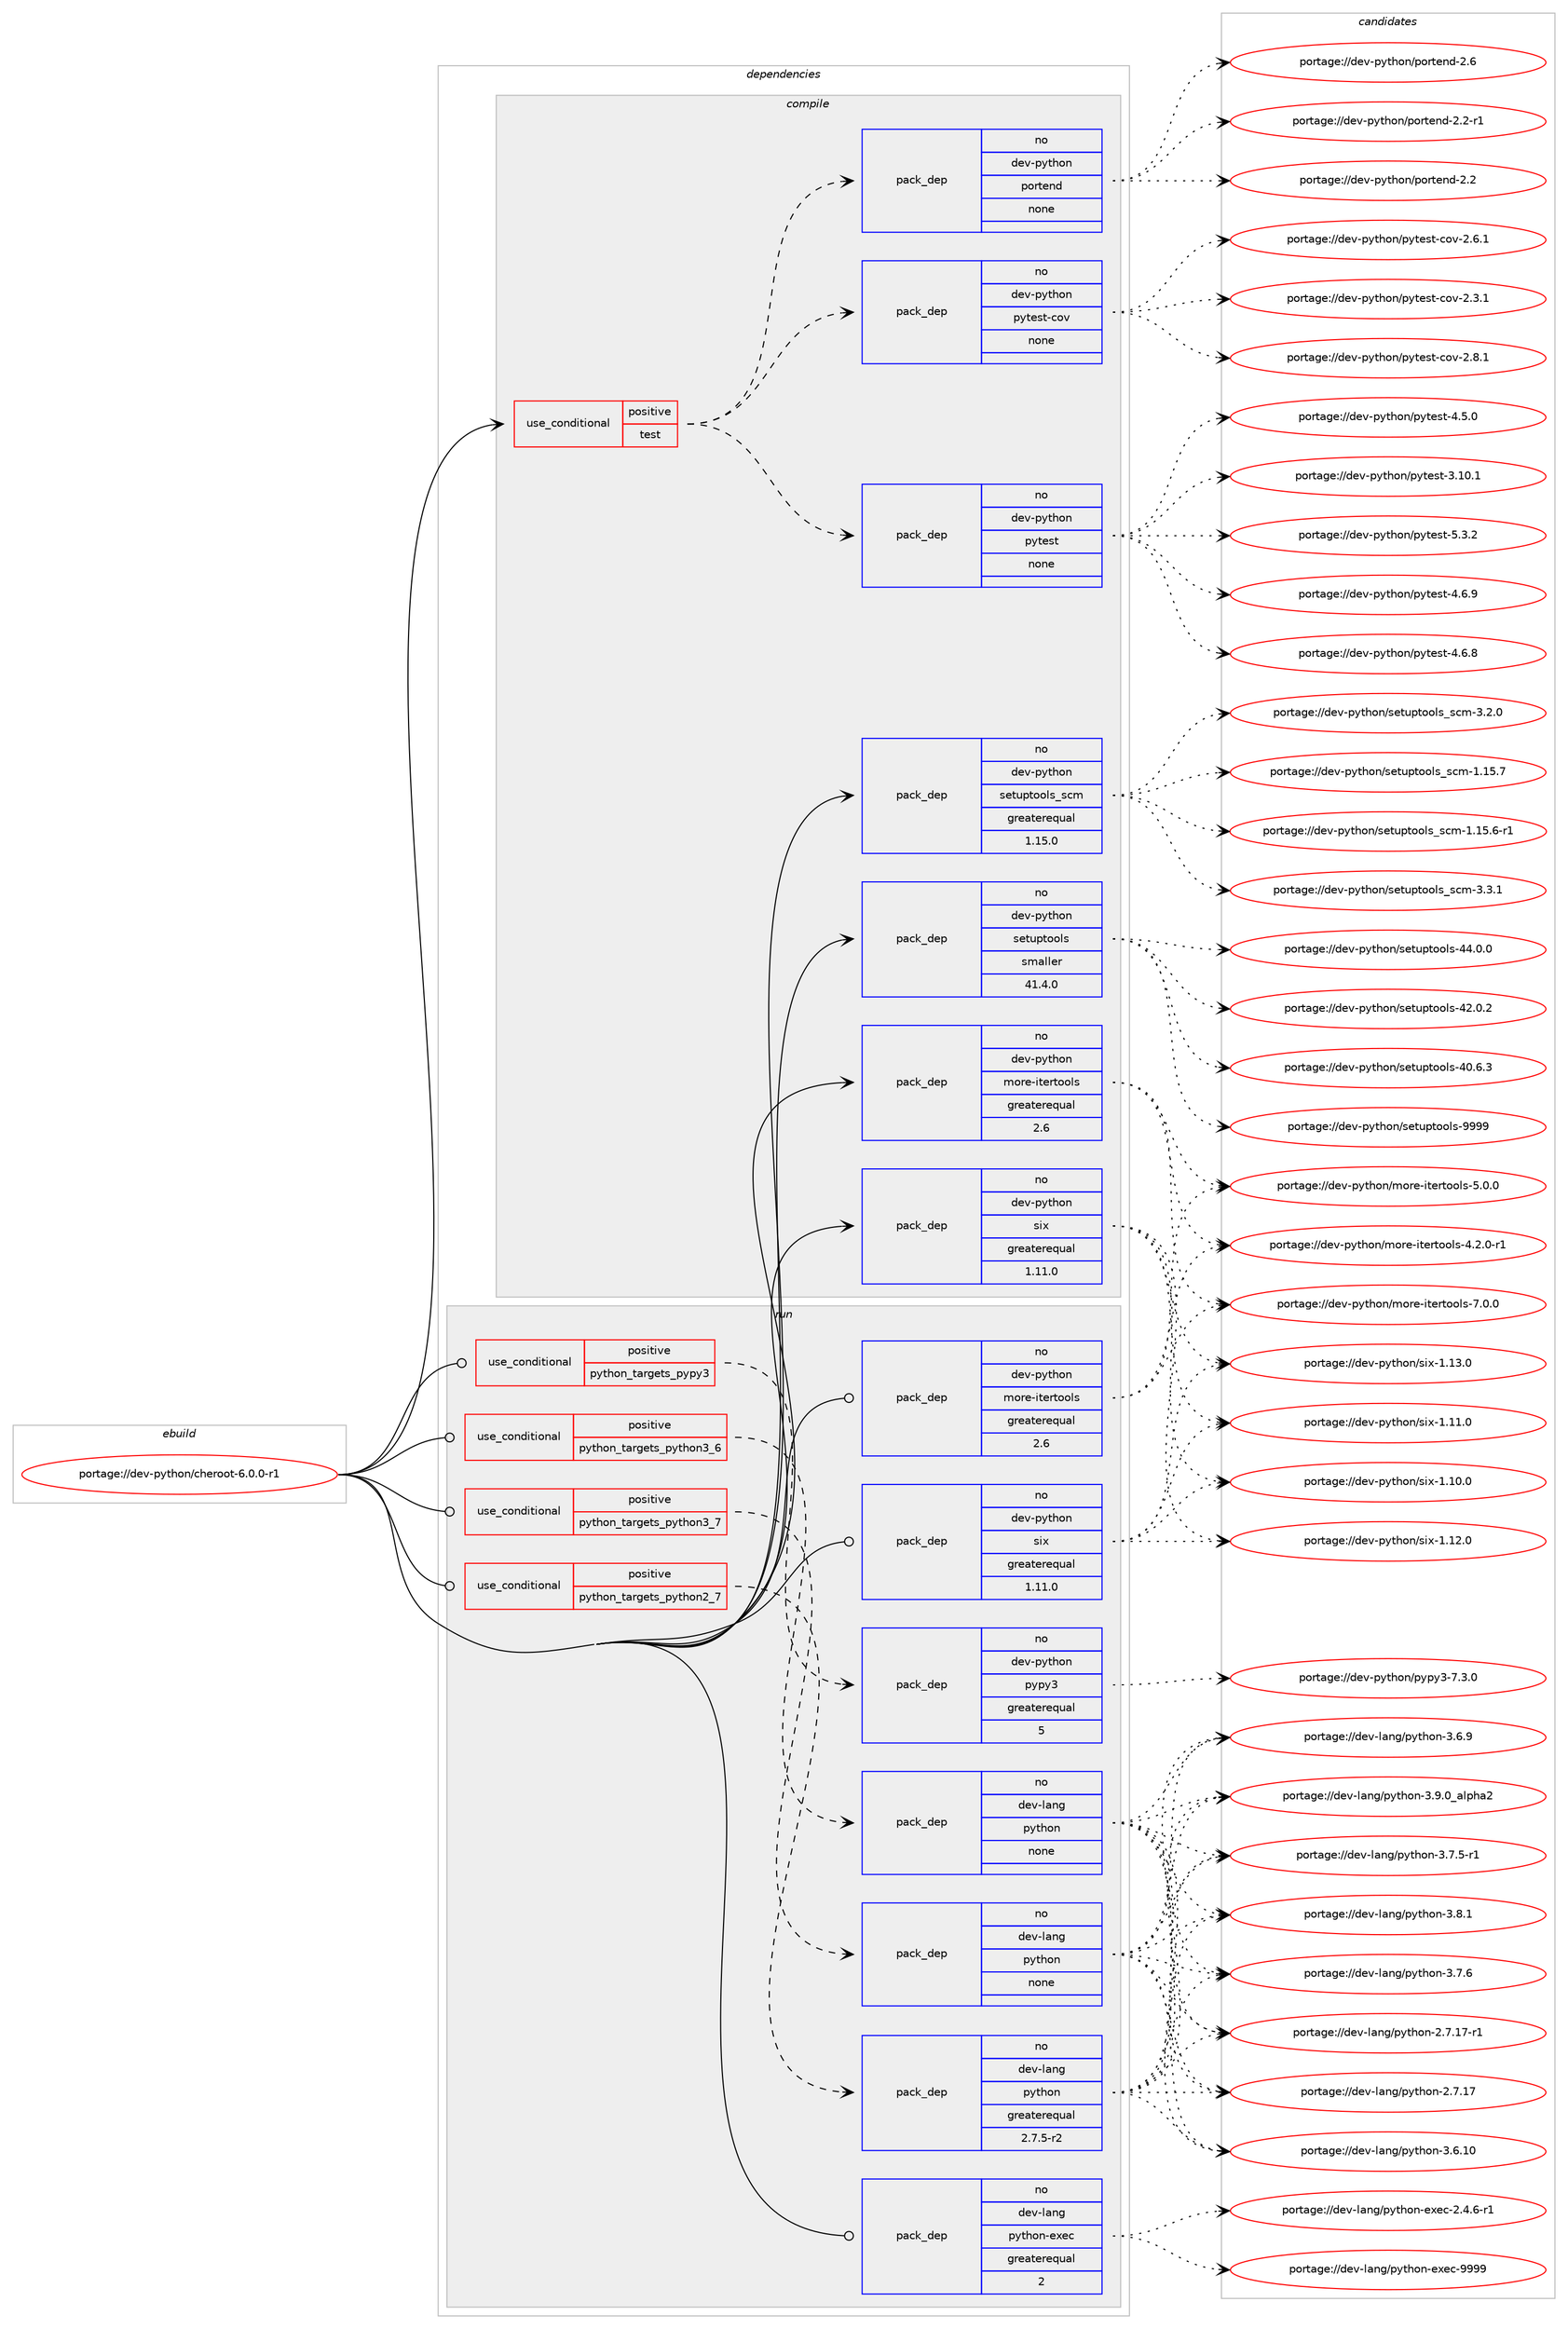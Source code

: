 digraph prolog {

# *************
# Graph options
# *************

newrank=true;
concentrate=true;
compound=true;
graph [rankdir=LR,fontname=Helvetica,fontsize=10,ranksep=1.5];#, ranksep=2.5, nodesep=0.2];
edge  [arrowhead=vee];
node  [fontname=Helvetica,fontsize=10];

# **********
# The ebuild
# **********

subgraph cluster_leftcol {
color=gray;
rank=same;
label=<<i>ebuild</i>>;
id [label="portage://dev-python/cheroot-6.0.0-r1", color=red, width=4, href="../dev-python/cheroot-6.0.0-r1.svg"];
}

# ****************
# The dependencies
# ****************

subgraph cluster_midcol {
color=gray;
label=<<i>dependencies</i>>;
subgraph cluster_compile {
fillcolor="#eeeeee";
style=filled;
label=<<i>compile</i>>;
subgraph cond117838 {
dependency467366 [label=<<TABLE BORDER="0" CELLBORDER="1" CELLSPACING="0" CELLPADDING="4"><TR><TD ROWSPAN="3" CELLPADDING="10">use_conditional</TD></TR><TR><TD>positive</TD></TR><TR><TD>test</TD></TR></TABLE>>, shape=none, color=red];
subgraph pack344521 {
dependency467367 [label=<<TABLE BORDER="0" CELLBORDER="1" CELLSPACING="0" CELLPADDING="4" WIDTH="220"><TR><TD ROWSPAN="6" CELLPADDING="30">pack_dep</TD></TR><TR><TD WIDTH="110">no</TD></TR><TR><TD>dev-python</TD></TR><TR><TD>portend</TD></TR><TR><TD>none</TD></TR><TR><TD></TD></TR></TABLE>>, shape=none, color=blue];
}
dependency467366:e -> dependency467367:w [weight=20,style="dashed",arrowhead="vee"];
subgraph pack344522 {
dependency467368 [label=<<TABLE BORDER="0" CELLBORDER="1" CELLSPACING="0" CELLPADDING="4" WIDTH="220"><TR><TD ROWSPAN="6" CELLPADDING="30">pack_dep</TD></TR><TR><TD WIDTH="110">no</TD></TR><TR><TD>dev-python</TD></TR><TR><TD>pytest</TD></TR><TR><TD>none</TD></TR><TR><TD></TD></TR></TABLE>>, shape=none, color=blue];
}
dependency467366:e -> dependency467368:w [weight=20,style="dashed",arrowhead="vee"];
subgraph pack344523 {
dependency467369 [label=<<TABLE BORDER="0" CELLBORDER="1" CELLSPACING="0" CELLPADDING="4" WIDTH="220"><TR><TD ROWSPAN="6" CELLPADDING="30">pack_dep</TD></TR><TR><TD WIDTH="110">no</TD></TR><TR><TD>dev-python</TD></TR><TR><TD>pytest-cov</TD></TR><TR><TD>none</TD></TR><TR><TD></TD></TR></TABLE>>, shape=none, color=blue];
}
dependency467366:e -> dependency467369:w [weight=20,style="dashed",arrowhead="vee"];
}
id:e -> dependency467366:w [weight=20,style="solid",arrowhead="vee"];
subgraph pack344524 {
dependency467370 [label=<<TABLE BORDER="0" CELLBORDER="1" CELLSPACING="0" CELLPADDING="4" WIDTH="220"><TR><TD ROWSPAN="6" CELLPADDING="30">pack_dep</TD></TR><TR><TD WIDTH="110">no</TD></TR><TR><TD>dev-python</TD></TR><TR><TD>more-itertools</TD></TR><TR><TD>greaterequal</TD></TR><TR><TD>2.6</TD></TR></TABLE>>, shape=none, color=blue];
}
id:e -> dependency467370:w [weight=20,style="solid",arrowhead="vee"];
subgraph pack344525 {
dependency467371 [label=<<TABLE BORDER="0" CELLBORDER="1" CELLSPACING="0" CELLPADDING="4" WIDTH="220"><TR><TD ROWSPAN="6" CELLPADDING="30">pack_dep</TD></TR><TR><TD WIDTH="110">no</TD></TR><TR><TD>dev-python</TD></TR><TR><TD>setuptools</TD></TR><TR><TD>smaller</TD></TR><TR><TD>41.4.0</TD></TR></TABLE>>, shape=none, color=blue];
}
id:e -> dependency467371:w [weight=20,style="solid",arrowhead="vee"];
subgraph pack344526 {
dependency467372 [label=<<TABLE BORDER="0" CELLBORDER="1" CELLSPACING="0" CELLPADDING="4" WIDTH="220"><TR><TD ROWSPAN="6" CELLPADDING="30">pack_dep</TD></TR><TR><TD WIDTH="110">no</TD></TR><TR><TD>dev-python</TD></TR><TR><TD>setuptools_scm</TD></TR><TR><TD>greaterequal</TD></TR><TR><TD>1.15.0</TD></TR></TABLE>>, shape=none, color=blue];
}
id:e -> dependency467372:w [weight=20,style="solid",arrowhead="vee"];
subgraph pack344527 {
dependency467373 [label=<<TABLE BORDER="0" CELLBORDER="1" CELLSPACING="0" CELLPADDING="4" WIDTH="220"><TR><TD ROWSPAN="6" CELLPADDING="30">pack_dep</TD></TR><TR><TD WIDTH="110">no</TD></TR><TR><TD>dev-python</TD></TR><TR><TD>six</TD></TR><TR><TD>greaterequal</TD></TR><TR><TD>1.11.0</TD></TR></TABLE>>, shape=none, color=blue];
}
id:e -> dependency467373:w [weight=20,style="solid",arrowhead="vee"];
}
subgraph cluster_compileandrun {
fillcolor="#eeeeee";
style=filled;
label=<<i>compile and run</i>>;
}
subgraph cluster_run {
fillcolor="#eeeeee";
style=filled;
label=<<i>run</i>>;
subgraph cond117839 {
dependency467374 [label=<<TABLE BORDER="0" CELLBORDER="1" CELLSPACING="0" CELLPADDING="4"><TR><TD ROWSPAN="3" CELLPADDING="10">use_conditional</TD></TR><TR><TD>positive</TD></TR><TR><TD>python_targets_pypy3</TD></TR></TABLE>>, shape=none, color=red];
subgraph pack344528 {
dependency467375 [label=<<TABLE BORDER="0" CELLBORDER="1" CELLSPACING="0" CELLPADDING="4" WIDTH="220"><TR><TD ROWSPAN="6" CELLPADDING="30">pack_dep</TD></TR><TR><TD WIDTH="110">no</TD></TR><TR><TD>dev-python</TD></TR><TR><TD>pypy3</TD></TR><TR><TD>greaterequal</TD></TR><TR><TD>5</TD></TR></TABLE>>, shape=none, color=blue];
}
dependency467374:e -> dependency467375:w [weight=20,style="dashed",arrowhead="vee"];
}
id:e -> dependency467374:w [weight=20,style="solid",arrowhead="odot"];
subgraph cond117840 {
dependency467376 [label=<<TABLE BORDER="0" CELLBORDER="1" CELLSPACING="0" CELLPADDING="4"><TR><TD ROWSPAN="3" CELLPADDING="10">use_conditional</TD></TR><TR><TD>positive</TD></TR><TR><TD>python_targets_python2_7</TD></TR></TABLE>>, shape=none, color=red];
subgraph pack344529 {
dependency467377 [label=<<TABLE BORDER="0" CELLBORDER="1" CELLSPACING="0" CELLPADDING="4" WIDTH="220"><TR><TD ROWSPAN="6" CELLPADDING="30">pack_dep</TD></TR><TR><TD WIDTH="110">no</TD></TR><TR><TD>dev-lang</TD></TR><TR><TD>python</TD></TR><TR><TD>greaterequal</TD></TR><TR><TD>2.7.5-r2</TD></TR></TABLE>>, shape=none, color=blue];
}
dependency467376:e -> dependency467377:w [weight=20,style="dashed",arrowhead="vee"];
}
id:e -> dependency467376:w [weight=20,style="solid",arrowhead="odot"];
subgraph cond117841 {
dependency467378 [label=<<TABLE BORDER="0" CELLBORDER="1" CELLSPACING="0" CELLPADDING="4"><TR><TD ROWSPAN="3" CELLPADDING="10">use_conditional</TD></TR><TR><TD>positive</TD></TR><TR><TD>python_targets_python3_6</TD></TR></TABLE>>, shape=none, color=red];
subgraph pack344530 {
dependency467379 [label=<<TABLE BORDER="0" CELLBORDER="1" CELLSPACING="0" CELLPADDING="4" WIDTH="220"><TR><TD ROWSPAN="6" CELLPADDING="30">pack_dep</TD></TR><TR><TD WIDTH="110">no</TD></TR><TR><TD>dev-lang</TD></TR><TR><TD>python</TD></TR><TR><TD>none</TD></TR><TR><TD></TD></TR></TABLE>>, shape=none, color=blue];
}
dependency467378:e -> dependency467379:w [weight=20,style="dashed",arrowhead="vee"];
}
id:e -> dependency467378:w [weight=20,style="solid",arrowhead="odot"];
subgraph cond117842 {
dependency467380 [label=<<TABLE BORDER="0" CELLBORDER="1" CELLSPACING="0" CELLPADDING="4"><TR><TD ROWSPAN="3" CELLPADDING="10">use_conditional</TD></TR><TR><TD>positive</TD></TR><TR><TD>python_targets_python3_7</TD></TR></TABLE>>, shape=none, color=red];
subgraph pack344531 {
dependency467381 [label=<<TABLE BORDER="0" CELLBORDER="1" CELLSPACING="0" CELLPADDING="4" WIDTH="220"><TR><TD ROWSPAN="6" CELLPADDING="30">pack_dep</TD></TR><TR><TD WIDTH="110">no</TD></TR><TR><TD>dev-lang</TD></TR><TR><TD>python</TD></TR><TR><TD>none</TD></TR><TR><TD></TD></TR></TABLE>>, shape=none, color=blue];
}
dependency467380:e -> dependency467381:w [weight=20,style="dashed",arrowhead="vee"];
}
id:e -> dependency467380:w [weight=20,style="solid",arrowhead="odot"];
subgraph pack344532 {
dependency467382 [label=<<TABLE BORDER="0" CELLBORDER="1" CELLSPACING="0" CELLPADDING="4" WIDTH="220"><TR><TD ROWSPAN="6" CELLPADDING="30">pack_dep</TD></TR><TR><TD WIDTH="110">no</TD></TR><TR><TD>dev-lang</TD></TR><TR><TD>python-exec</TD></TR><TR><TD>greaterequal</TD></TR><TR><TD>2</TD></TR></TABLE>>, shape=none, color=blue];
}
id:e -> dependency467382:w [weight=20,style="solid",arrowhead="odot"];
subgraph pack344533 {
dependency467383 [label=<<TABLE BORDER="0" CELLBORDER="1" CELLSPACING="0" CELLPADDING="4" WIDTH="220"><TR><TD ROWSPAN="6" CELLPADDING="30">pack_dep</TD></TR><TR><TD WIDTH="110">no</TD></TR><TR><TD>dev-python</TD></TR><TR><TD>more-itertools</TD></TR><TR><TD>greaterequal</TD></TR><TR><TD>2.6</TD></TR></TABLE>>, shape=none, color=blue];
}
id:e -> dependency467383:w [weight=20,style="solid",arrowhead="odot"];
subgraph pack344534 {
dependency467384 [label=<<TABLE BORDER="0" CELLBORDER="1" CELLSPACING="0" CELLPADDING="4" WIDTH="220"><TR><TD ROWSPAN="6" CELLPADDING="30">pack_dep</TD></TR><TR><TD WIDTH="110">no</TD></TR><TR><TD>dev-python</TD></TR><TR><TD>six</TD></TR><TR><TD>greaterequal</TD></TR><TR><TD>1.11.0</TD></TR></TABLE>>, shape=none, color=blue];
}
id:e -> dependency467384:w [weight=20,style="solid",arrowhead="odot"];
}
}

# **************
# The candidates
# **************

subgraph cluster_choices {
rank=same;
color=gray;
label=<<i>candidates</i>>;

subgraph choice344521 {
color=black;
nodesep=1;
choice100101118451121211161041111104711211111411610111010045504654 [label="portage://dev-python/portend-2.6", color=red, width=4,href="../dev-python/portend-2.6.svg"];
choice1001011184511212111610411111047112111114116101110100455046504511449 [label="portage://dev-python/portend-2.2-r1", color=red, width=4,href="../dev-python/portend-2.2-r1.svg"];
choice100101118451121211161041111104711211111411610111010045504650 [label="portage://dev-python/portend-2.2", color=red, width=4,href="../dev-python/portend-2.2.svg"];
dependency467367:e -> choice100101118451121211161041111104711211111411610111010045504654:w [style=dotted,weight="100"];
dependency467367:e -> choice1001011184511212111610411111047112111114116101110100455046504511449:w [style=dotted,weight="100"];
dependency467367:e -> choice100101118451121211161041111104711211111411610111010045504650:w [style=dotted,weight="100"];
}
subgraph choice344522 {
color=black;
nodesep=1;
choice1001011184511212111610411111047112121116101115116455346514650 [label="portage://dev-python/pytest-5.3.2", color=red, width=4,href="../dev-python/pytest-5.3.2.svg"];
choice1001011184511212111610411111047112121116101115116455246544657 [label="portage://dev-python/pytest-4.6.9", color=red, width=4,href="../dev-python/pytest-4.6.9.svg"];
choice1001011184511212111610411111047112121116101115116455246544656 [label="portage://dev-python/pytest-4.6.8", color=red, width=4,href="../dev-python/pytest-4.6.8.svg"];
choice1001011184511212111610411111047112121116101115116455246534648 [label="portage://dev-python/pytest-4.5.0", color=red, width=4,href="../dev-python/pytest-4.5.0.svg"];
choice100101118451121211161041111104711212111610111511645514649484649 [label="portage://dev-python/pytest-3.10.1", color=red, width=4,href="../dev-python/pytest-3.10.1.svg"];
dependency467368:e -> choice1001011184511212111610411111047112121116101115116455346514650:w [style=dotted,weight="100"];
dependency467368:e -> choice1001011184511212111610411111047112121116101115116455246544657:w [style=dotted,weight="100"];
dependency467368:e -> choice1001011184511212111610411111047112121116101115116455246544656:w [style=dotted,weight="100"];
dependency467368:e -> choice1001011184511212111610411111047112121116101115116455246534648:w [style=dotted,weight="100"];
dependency467368:e -> choice100101118451121211161041111104711212111610111511645514649484649:w [style=dotted,weight="100"];
}
subgraph choice344523 {
color=black;
nodesep=1;
choice10010111845112121116104111110471121211161011151164599111118455046564649 [label="portage://dev-python/pytest-cov-2.8.1", color=red, width=4,href="../dev-python/pytest-cov-2.8.1.svg"];
choice10010111845112121116104111110471121211161011151164599111118455046544649 [label="portage://dev-python/pytest-cov-2.6.1", color=red, width=4,href="../dev-python/pytest-cov-2.6.1.svg"];
choice10010111845112121116104111110471121211161011151164599111118455046514649 [label="portage://dev-python/pytest-cov-2.3.1", color=red, width=4,href="../dev-python/pytest-cov-2.3.1.svg"];
dependency467369:e -> choice10010111845112121116104111110471121211161011151164599111118455046564649:w [style=dotted,weight="100"];
dependency467369:e -> choice10010111845112121116104111110471121211161011151164599111118455046544649:w [style=dotted,weight="100"];
dependency467369:e -> choice10010111845112121116104111110471121211161011151164599111118455046514649:w [style=dotted,weight="100"];
}
subgraph choice344524 {
color=black;
nodesep=1;
choice100101118451121211161041111104710911111410145105116101114116111111108115455546484648 [label="portage://dev-python/more-itertools-7.0.0", color=red, width=4,href="../dev-python/more-itertools-7.0.0.svg"];
choice100101118451121211161041111104710911111410145105116101114116111111108115455346484648 [label="portage://dev-python/more-itertools-5.0.0", color=red, width=4,href="../dev-python/more-itertools-5.0.0.svg"];
choice1001011184511212111610411111047109111114101451051161011141161111111081154552465046484511449 [label="portage://dev-python/more-itertools-4.2.0-r1", color=red, width=4,href="../dev-python/more-itertools-4.2.0-r1.svg"];
dependency467370:e -> choice100101118451121211161041111104710911111410145105116101114116111111108115455546484648:w [style=dotted,weight="100"];
dependency467370:e -> choice100101118451121211161041111104710911111410145105116101114116111111108115455346484648:w [style=dotted,weight="100"];
dependency467370:e -> choice1001011184511212111610411111047109111114101451051161011141161111111081154552465046484511449:w [style=dotted,weight="100"];
}
subgraph choice344525 {
color=black;
nodesep=1;
choice10010111845112121116104111110471151011161171121161111111081154557575757 [label="portage://dev-python/setuptools-9999", color=red, width=4,href="../dev-python/setuptools-9999.svg"];
choice100101118451121211161041111104711510111611711211611111110811545525246484648 [label="portage://dev-python/setuptools-44.0.0", color=red, width=4,href="../dev-python/setuptools-44.0.0.svg"];
choice100101118451121211161041111104711510111611711211611111110811545525046484650 [label="portage://dev-python/setuptools-42.0.2", color=red, width=4,href="../dev-python/setuptools-42.0.2.svg"];
choice100101118451121211161041111104711510111611711211611111110811545524846544651 [label="portage://dev-python/setuptools-40.6.3", color=red, width=4,href="../dev-python/setuptools-40.6.3.svg"];
dependency467371:e -> choice10010111845112121116104111110471151011161171121161111111081154557575757:w [style=dotted,weight="100"];
dependency467371:e -> choice100101118451121211161041111104711510111611711211611111110811545525246484648:w [style=dotted,weight="100"];
dependency467371:e -> choice100101118451121211161041111104711510111611711211611111110811545525046484650:w [style=dotted,weight="100"];
dependency467371:e -> choice100101118451121211161041111104711510111611711211611111110811545524846544651:w [style=dotted,weight="100"];
}
subgraph choice344526 {
color=black;
nodesep=1;
choice10010111845112121116104111110471151011161171121161111111081159511599109455146514649 [label="portage://dev-python/setuptools_scm-3.3.1", color=red, width=4,href="../dev-python/setuptools_scm-3.3.1.svg"];
choice10010111845112121116104111110471151011161171121161111111081159511599109455146504648 [label="portage://dev-python/setuptools_scm-3.2.0", color=red, width=4,href="../dev-python/setuptools_scm-3.2.0.svg"];
choice1001011184511212111610411111047115101116117112116111111108115951159910945494649534655 [label="portage://dev-python/setuptools_scm-1.15.7", color=red, width=4,href="../dev-python/setuptools_scm-1.15.7.svg"];
choice10010111845112121116104111110471151011161171121161111111081159511599109454946495346544511449 [label="portage://dev-python/setuptools_scm-1.15.6-r1", color=red, width=4,href="../dev-python/setuptools_scm-1.15.6-r1.svg"];
dependency467372:e -> choice10010111845112121116104111110471151011161171121161111111081159511599109455146514649:w [style=dotted,weight="100"];
dependency467372:e -> choice10010111845112121116104111110471151011161171121161111111081159511599109455146504648:w [style=dotted,weight="100"];
dependency467372:e -> choice1001011184511212111610411111047115101116117112116111111108115951159910945494649534655:w [style=dotted,weight="100"];
dependency467372:e -> choice10010111845112121116104111110471151011161171121161111111081159511599109454946495346544511449:w [style=dotted,weight="100"];
}
subgraph choice344527 {
color=black;
nodesep=1;
choice100101118451121211161041111104711510512045494649514648 [label="portage://dev-python/six-1.13.0", color=red, width=4,href="../dev-python/six-1.13.0.svg"];
choice100101118451121211161041111104711510512045494649504648 [label="portage://dev-python/six-1.12.0", color=red, width=4,href="../dev-python/six-1.12.0.svg"];
choice100101118451121211161041111104711510512045494649494648 [label="portage://dev-python/six-1.11.0", color=red, width=4,href="../dev-python/six-1.11.0.svg"];
choice100101118451121211161041111104711510512045494649484648 [label="portage://dev-python/six-1.10.0", color=red, width=4,href="../dev-python/six-1.10.0.svg"];
dependency467373:e -> choice100101118451121211161041111104711510512045494649514648:w [style=dotted,weight="100"];
dependency467373:e -> choice100101118451121211161041111104711510512045494649504648:w [style=dotted,weight="100"];
dependency467373:e -> choice100101118451121211161041111104711510512045494649494648:w [style=dotted,weight="100"];
dependency467373:e -> choice100101118451121211161041111104711510512045494649484648:w [style=dotted,weight="100"];
}
subgraph choice344528 {
color=black;
nodesep=1;
choice100101118451121211161041111104711212111212151455546514648 [label="portage://dev-python/pypy3-7.3.0", color=red, width=4,href="../dev-python/pypy3-7.3.0.svg"];
dependency467375:e -> choice100101118451121211161041111104711212111212151455546514648:w [style=dotted,weight="100"];
}
subgraph choice344529 {
color=black;
nodesep=1;
choice10010111845108971101034711212111610411111045514657464895971081121049750 [label="portage://dev-lang/python-3.9.0_alpha2", color=red, width=4,href="../dev-lang/python-3.9.0_alpha2.svg"];
choice100101118451089711010347112121116104111110455146564649 [label="portage://dev-lang/python-3.8.1", color=red, width=4,href="../dev-lang/python-3.8.1.svg"];
choice100101118451089711010347112121116104111110455146554654 [label="portage://dev-lang/python-3.7.6", color=red, width=4,href="../dev-lang/python-3.7.6.svg"];
choice1001011184510897110103471121211161041111104551465546534511449 [label="portage://dev-lang/python-3.7.5-r1", color=red, width=4,href="../dev-lang/python-3.7.5-r1.svg"];
choice100101118451089711010347112121116104111110455146544657 [label="portage://dev-lang/python-3.6.9", color=red, width=4,href="../dev-lang/python-3.6.9.svg"];
choice10010111845108971101034711212111610411111045514654464948 [label="portage://dev-lang/python-3.6.10", color=red, width=4,href="../dev-lang/python-3.6.10.svg"];
choice100101118451089711010347112121116104111110455046554649554511449 [label="portage://dev-lang/python-2.7.17-r1", color=red, width=4,href="../dev-lang/python-2.7.17-r1.svg"];
choice10010111845108971101034711212111610411111045504655464955 [label="portage://dev-lang/python-2.7.17", color=red, width=4,href="../dev-lang/python-2.7.17.svg"];
dependency467377:e -> choice10010111845108971101034711212111610411111045514657464895971081121049750:w [style=dotted,weight="100"];
dependency467377:e -> choice100101118451089711010347112121116104111110455146564649:w [style=dotted,weight="100"];
dependency467377:e -> choice100101118451089711010347112121116104111110455146554654:w [style=dotted,weight="100"];
dependency467377:e -> choice1001011184510897110103471121211161041111104551465546534511449:w [style=dotted,weight="100"];
dependency467377:e -> choice100101118451089711010347112121116104111110455146544657:w [style=dotted,weight="100"];
dependency467377:e -> choice10010111845108971101034711212111610411111045514654464948:w [style=dotted,weight="100"];
dependency467377:e -> choice100101118451089711010347112121116104111110455046554649554511449:w [style=dotted,weight="100"];
dependency467377:e -> choice10010111845108971101034711212111610411111045504655464955:w [style=dotted,weight="100"];
}
subgraph choice344530 {
color=black;
nodesep=1;
choice10010111845108971101034711212111610411111045514657464895971081121049750 [label="portage://dev-lang/python-3.9.0_alpha2", color=red, width=4,href="../dev-lang/python-3.9.0_alpha2.svg"];
choice100101118451089711010347112121116104111110455146564649 [label="portage://dev-lang/python-3.8.1", color=red, width=4,href="../dev-lang/python-3.8.1.svg"];
choice100101118451089711010347112121116104111110455146554654 [label="portage://dev-lang/python-3.7.6", color=red, width=4,href="../dev-lang/python-3.7.6.svg"];
choice1001011184510897110103471121211161041111104551465546534511449 [label="portage://dev-lang/python-3.7.5-r1", color=red, width=4,href="../dev-lang/python-3.7.5-r1.svg"];
choice100101118451089711010347112121116104111110455146544657 [label="portage://dev-lang/python-3.6.9", color=red, width=4,href="../dev-lang/python-3.6.9.svg"];
choice10010111845108971101034711212111610411111045514654464948 [label="portage://dev-lang/python-3.6.10", color=red, width=4,href="../dev-lang/python-3.6.10.svg"];
choice100101118451089711010347112121116104111110455046554649554511449 [label="portage://dev-lang/python-2.7.17-r1", color=red, width=4,href="../dev-lang/python-2.7.17-r1.svg"];
choice10010111845108971101034711212111610411111045504655464955 [label="portage://dev-lang/python-2.7.17", color=red, width=4,href="../dev-lang/python-2.7.17.svg"];
dependency467379:e -> choice10010111845108971101034711212111610411111045514657464895971081121049750:w [style=dotted,weight="100"];
dependency467379:e -> choice100101118451089711010347112121116104111110455146564649:w [style=dotted,weight="100"];
dependency467379:e -> choice100101118451089711010347112121116104111110455146554654:w [style=dotted,weight="100"];
dependency467379:e -> choice1001011184510897110103471121211161041111104551465546534511449:w [style=dotted,weight="100"];
dependency467379:e -> choice100101118451089711010347112121116104111110455146544657:w [style=dotted,weight="100"];
dependency467379:e -> choice10010111845108971101034711212111610411111045514654464948:w [style=dotted,weight="100"];
dependency467379:e -> choice100101118451089711010347112121116104111110455046554649554511449:w [style=dotted,weight="100"];
dependency467379:e -> choice10010111845108971101034711212111610411111045504655464955:w [style=dotted,weight="100"];
}
subgraph choice344531 {
color=black;
nodesep=1;
choice10010111845108971101034711212111610411111045514657464895971081121049750 [label="portage://dev-lang/python-3.9.0_alpha2", color=red, width=4,href="../dev-lang/python-3.9.0_alpha2.svg"];
choice100101118451089711010347112121116104111110455146564649 [label="portage://dev-lang/python-3.8.1", color=red, width=4,href="../dev-lang/python-3.8.1.svg"];
choice100101118451089711010347112121116104111110455146554654 [label="portage://dev-lang/python-3.7.6", color=red, width=4,href="../dev-lang/python-3.7.6.svg"];
choice1001011184510897110103471121211161041111104551465546534511449 [label="portage://dev-lang/python-3.7.5-r1", color=red, width=4,href="../dev-lang/python-3.7.5-r1.svg"];
choice100101118451089711010347112121116104111110455146544657 [label="portage://dev-lang/python-3.6.9", color=red, width=4,href="../dev-lang/python-3.6.9.svg"];
choice10010111845108971101034711212111610411111045514654464948 [label="portage://dev-lang/python-3.6.10", color=red, width=4,href="../dev-lang/python-3.6.10.svg"];
choice100101118451089711010347112121116104111110455046554649554511449 [label="portage://dev-lang/python-2.7.17-r1", color=red, width=4,href="../dev-lang/python-2.7.17-r1.svg"];
choice10010111845108971101034711212111610411111045504655464955 [label="portage://dev-lang/python-2.7.17", color=red, width=4,href="../dev-lang/python-2.7.17.svg"];
dependency467381:e -> choice10010111845108971101034711212111610411111045514657464895971081121049750:w [style=dotted,weight="100"];
dependency467381:e -> choice100101118451089711010347112121116104111110455146564649:w [style=dotted,weight="100"];
dependency467381:e -> choice100101118451089711010347112121116104111110455146554654:w [style=dotted,weight="100"];
dependency467381:e -> choice1001011184510897110103471121211161041111104551465546534511449:w [style=dotted,weight="100"];
dependency467381:e -> choice100101118451089711010347112121116104111110455146544657:w [style=dotted,weight="100"];
dependency467381:e -> choice10010111845108971101034711212111610411111045514654464948:w [style=dotted,weight="100"];
dependency467381:e -> choice100101118451089711010347112121116104111110455046554649554511449:w [style=dotted,weight="100"];
dependency467381:e -> choice10010111845108971101034711212111610411111045504655464955:w [style=dotted,weight="100"];
}
subgraph choice344532 {
color=black;
nodesep=1;
choice10010111845108971101034711212111610411111045101120101994557575757 [label="portage://dev-lang/python-exec-9999", color=red, width=4,href="../dev-lang/python-exec-9999.svg"];
choice10010111845108971101034711212111610411111045101120101994550465246544511449 [label="portage://dev-lang/python-exec-2.4.6-r1", color=red, width=4,href="../dev-lang/python-exec-2.4.6-r1.svg"];
dependency467382:e -> choice10010111845108971101034711212111610411111045101120101994557575757:w [style=dotted,weight="100"];
dependency467382:e -> choice10010111845108971101034711212111610411111045101120101994550465246544511449:w [style=dotted,weight="100"];
}
subgraph choice344533 {
color=black;
nodesep=1;
choice100101118451121211161041111104710911111410145105116101114116111111108115455546484648 [label="portage://dev-python/more-itertools-7.0.0", color=red, width=4,href="../dev-python/more-itertools-7.0.0.svg"];
choice100101118451121211161041111104710911111410145105116101114116111111108115455346484648 [label="portage://dev-python/more-itertools-5.0.0", color=red, width=4,href="../dev-python/more-itertools-5.0.0.svg"];
choice1001011184511212111610411111047109111114101451051161011141161111111081154552465046484511449 [label="portage://dev-python/more-itertools-4.2.0-r1", color=red, width=4,href="../dev-python/more-itertools-4.2.0-r1.svg"];
dependency467383:e -> choice100101118451121211161041111104710911111410145105116101114116111111108115455546484648:w [style=dotted,weight="100"];
dependency467383:e -> choice100101118451121211161041111104710911111410145105116101114116111111108115455346484648:w [style=dotted,weight="100"];
dependency467383:e -> choice1001011184511212111610411111047109111114101451051161011141161111111081154552465046484511449:w [style=dotted,weight="100"];
}
subgraph choice344534 {
color=black;
nodesep=1;
choice100101118451121211161041111104711510512045494649514648 [label="portage://dev-python/six-1.13.0", color=red, width=4,href="../dev-python/six-1.13.0.svg"];
choice100101118451121211161041111104711510512045494649504648 [label="portage://dev-python/six-1.12.0", color=red, width=4,href="../dev-python/six-1.12.0.svg"];
choice100101118451121211161041111104711510512045494649494648 [label="portage://dev-python/six-1.11.0", color=red, width=4,href="../dev-python/six-1.11.0.svg"];
choice100101118451121211161041111104711510512045494649484648 [label="portage://dev-python/six-1.10.0", color=red, width=4,href="../dev-python/six-1.10.0.svg"];
dependency467384:e -> choice100101118451121211161041111104711510512045494649514648:w [style=dotted,weight="100"];
dependency467384:e -> choice100101118451121211161041111104711510512045494649504648:w [style=dotted,weight="100"];
dependency467384:e -> choice100101118451121211161041111104711510512045494649494648:w [style=dotted,weight="100"];
dependency467384:e -> choice100101118451121211161041111104711510512045494649484648:w [style=dotted,weight="100"];
}
}

}
